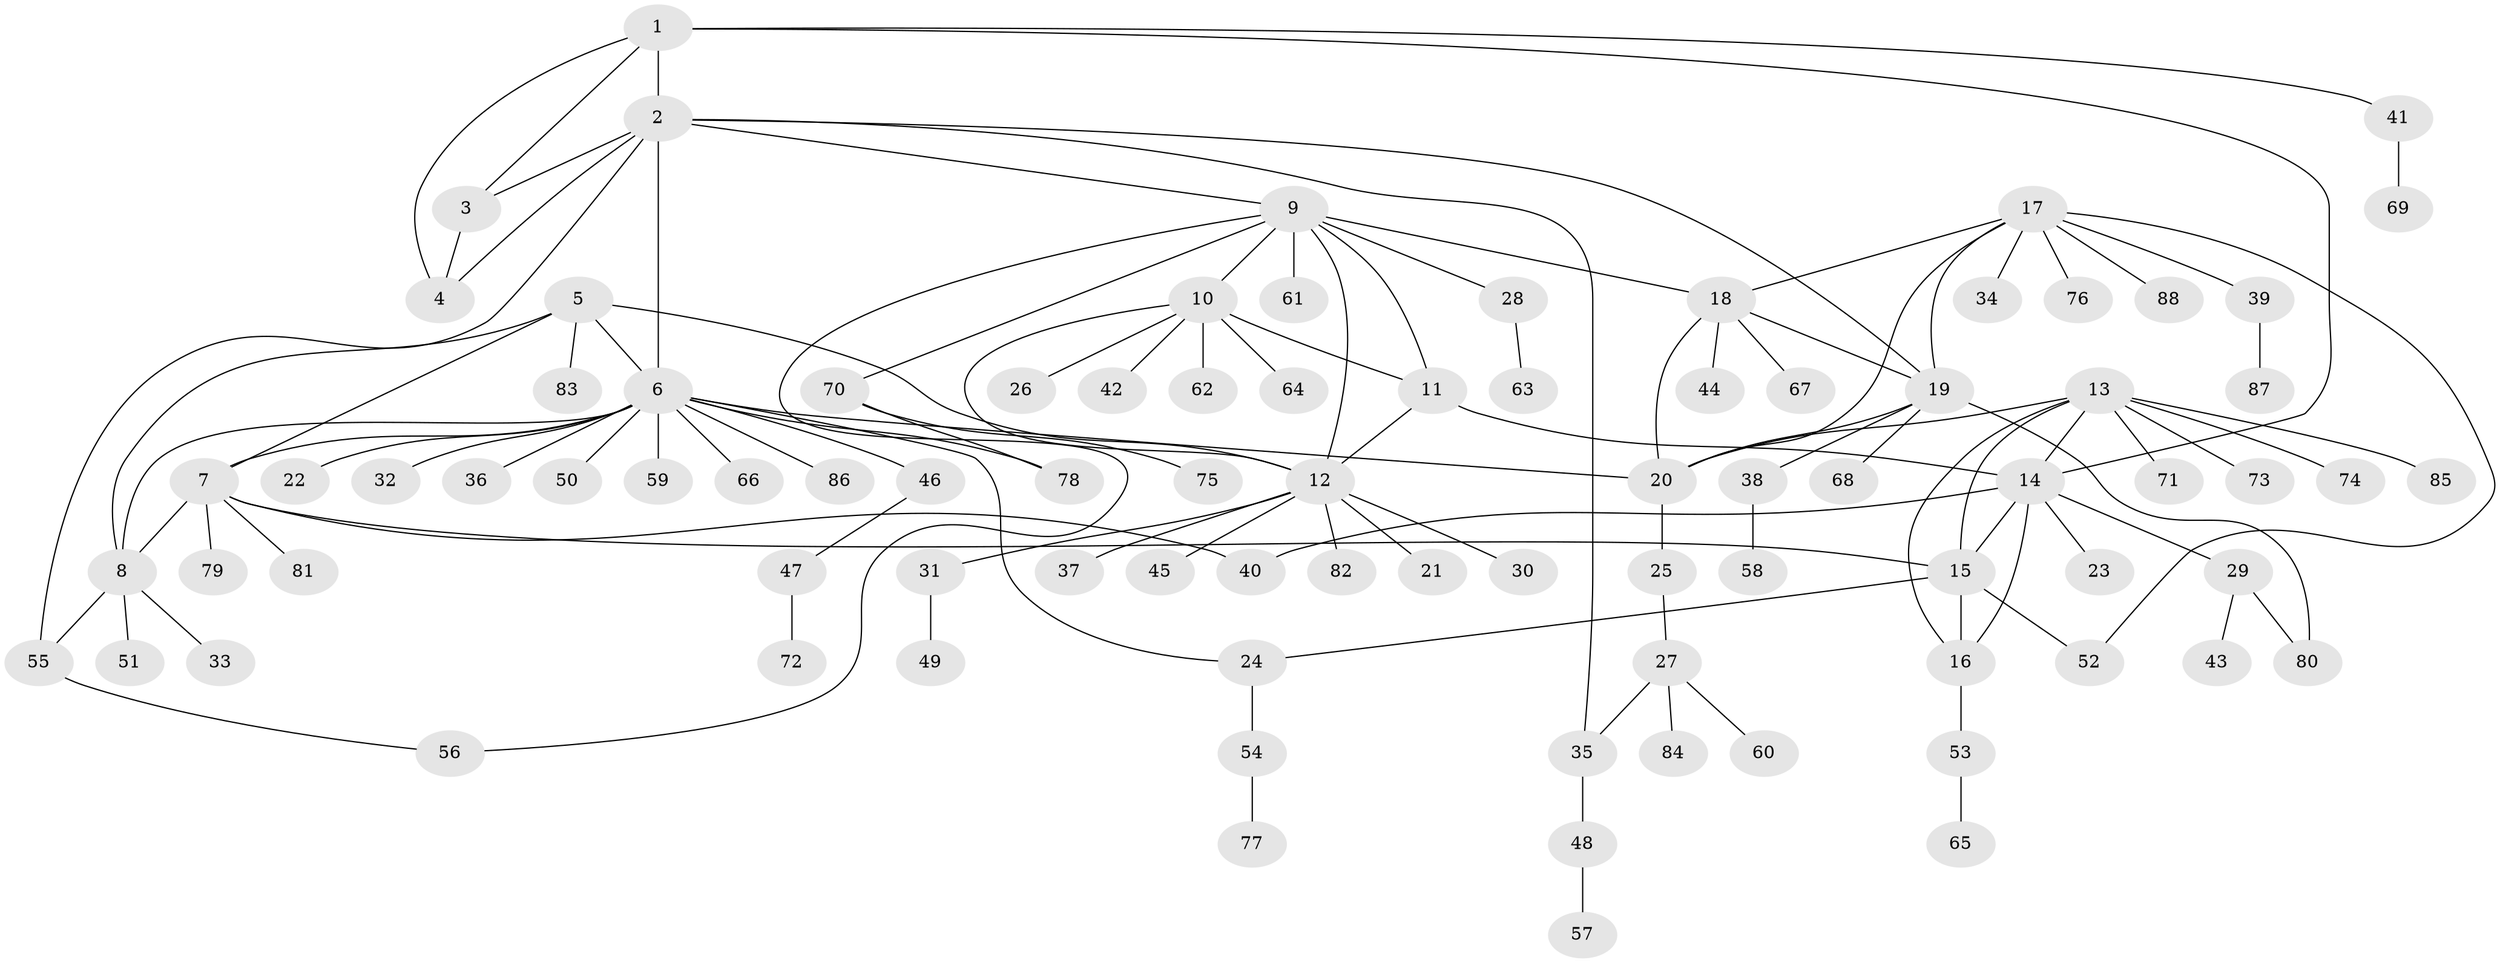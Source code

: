 // Generated by graph-tools (version 1.1) at 2025/37/03/09/25 02:37:46]
// undirected, 88 vertices, 116 edges
graph export_dot {
graph [start="1"]
  node [color=gray90,style=filled];
  1;
  2;
  3;
  4;
  5;
  6;
  7;
  8;
  9;
  10;
  11;
  12;
  13;
  14;
  15;
  16;
  17;
  18;
  19;
  20;
  21;
  22;
  23;
  24;
  25;
  26;
  27;
  28;
  29;
  30;
  31;
  32;
  33;
  34;
  35;
  36;
  37;
  38;
  39;
  40;
  41;
  42;
  43;
  44;
  45;
  46;
  47;
  48;
  49;
  50;
  51;
  52;
  53;
  54;
  55;
  56;
  57;
  58;
  59;
  60;
  61;
  62;
  63;
  64;
  65;
  66;
  67;
  68;
  69;
  70;
  71;
  72;
  73;
  74;
  75;
  76;
  77;
  78;
  79;
  80;
  81;
  82;
  83;
  84;
  85;
  86;
  87;
  88;
  1 -- 2;
  1 -- 3;
  1 -- 4;
  1 -- 14;
  1 -- 41;
  2 -- 3;
  2 -- 4;
  2 -- 6;
  2 -- 9;
  2 -- 19;
  2 -- 35;
  2 -- 55;
  3 -- 4;
  5 -- 6;
  5 -- 7;
  5 -- 8;
  5 -- 12;
  5 -- 83;
  6 -- 7;
  6 -- 8;
  6 -- 20;
  6 -- 22;
  6 -- 24;
  6 -- 32;
  6 -- 36;
  6 -- 46;
  6 -- 50;
  6 -- 59;
  6 -- 66;
  6 -- 78;
  6 -- 86;
  7 -- 8;
  7 -- 15;
  7 -- 40;
  7 -- 79;
  7 -- 81;
  8 -- 33;
  8 -- 51;
  8 -- 55;
  9 -- 10;
  9 -- 11;
  9 -- 12;
  9 -- 18;
  9 -- 28;
  9 -- 56;
  9 -- 61;
  9 -- 70;
  10 -- 11;
  10 -- 12;
  10 -- 26;
  10 -- 42;
  10 -- 62;
  10 -- 64;
  11 -- 12;
  11 -- 14;
  12 -- 21;
  12 -- 30;
  12 -- 31;
  12 -- 37;
  12 -- 45;
  12 -- 82;
  13 -- 14;
  13 -- 15;
  13 -- 16;
  13 -- 20;
  13 -- 71;
  13 -- 73;
  13 -- 74;
  13 -- 85;
  14 -- 15;
  14 -- 16;
  14 -- 23;
  14 -- 29;
  14 -- 40;
  15 -- 16;
  15 -- 24;
  15 -- 52;
  16 -- 53;
  17 -- 18;
  17 -- 19;
  17 -- 20;
  17 -- 34;
  17 -- 39;
  17 -- 52;
  17 -- 76;
  17 -- 88;
  18 -- 19;
  18 -- 20;
  18 -- 44;
  18 -- 67;
  19 -- 20;
  19 -- 38;
  19 -- 68;
  19 -- 80;
  20 -- 25;
  24 -- 54;
  25 -- 27;
  27 -- 35;
  27 -- 60;
  27 -- 84;
  28 -- 63;
  29 -- 43;
  29 -- 80;
  31 -- 49;
  35 -- 48;
  38 -- 58;
  39 -- 87;
  41 -- 69;
  46 -- 47;
  47 -- 72;
  48 -- 57;
  53 -- 65;
  54 -- 77;
  55 -- 56;
  70 -- 75;
  70 -- 78;
}
